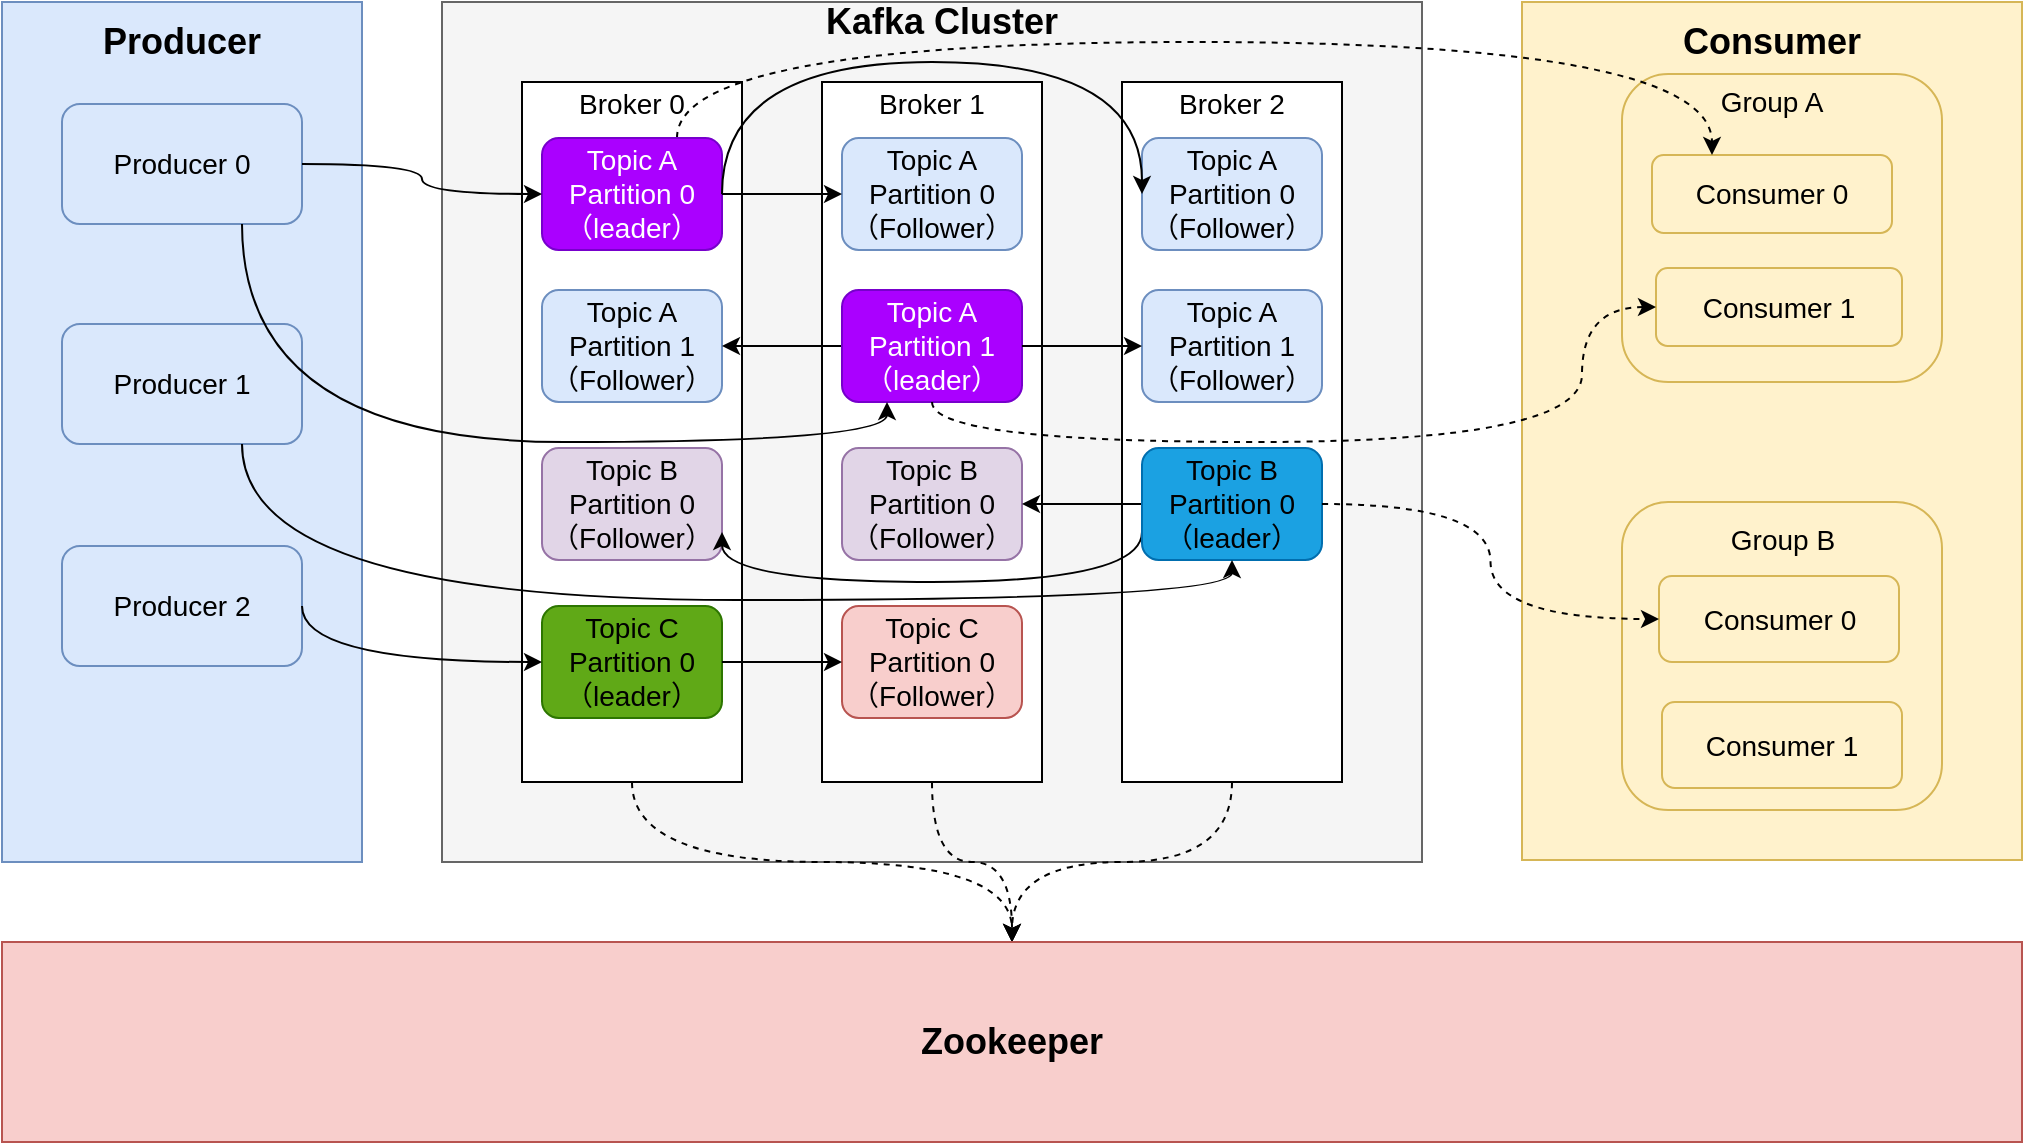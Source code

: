 <mxfile pages="1" version="11.2.9" type="github"><diagram id="MJuLWJjy4fnVhtMjruGv" name="Page-1"><mxGraphModel dx="1422" dy="723" grid="1" gridSize="10" guides="1" tooltips="1" connect="1" arrows="1" fold="1" page="1" pageScale="1" pageWidth="827" pageHeight="1169" math="0" shadow="0"><root><mxCell id="0"/><mxCell id="1" parent="0"/><mxCell id="6j2legpFIzO9h5dVgZwm-23" value="" style="rounded=0;whiteSpace=wrap;html=1;strokeWidth=1;fontSize=14;fillColor=#fff2cc;strokeColor=#d6b656;" vertex="1" parent="1"><mxGeometry x="760" y="460" width="250" height="429" as="geometry"/></mxCell><mxCell id="6j2legpFIzO9h5dVgZwm-74" value="" style="rounded=1;whiteSpace=wrap;html=1;strokeWidth=1;fontSize=14;fillColor=#fff2cc;strokeColor=#d6b656;" vertex="1" parent="1"><mxGeometry x="810" y="496" width="160" height="154" as="geometry"/></mxCell><mxCell id="6j2legpFIzO9h5dVgZwm-22" value="" style="rounded=0;whiteSpace=wrap;html=1;strokeWidth=1;fontSize=14;fillColor=#dae8fc;strokeColor=#6c8ebf;" vertex="1" parent="1"><mxGeometry y="460" width="180" height="430" as="geometry"/></mxCell><mxCell id="6j2legpFIzO9h5dVgZwm-25" value="Producer 0" style="rounded=1;whiteSpace=wrap;html=1;fillColor=#dae8fc;strokeColor=#6c8ebf;fontSize=14;direction=east;" vertex="1" parent="1"><mxGeometry x="30" y="511" width="120" height="60" as="geometry"/></mxCell><mxCell id="6j2legpFIzO9h5dVgZwm-26" value="Producer 1" style="rounded=1;whiteSpace=wrap;html=1;fillColor=#dae8fc;strokeColor=#6c8ebf;fontSize=14;" vertex="1" parent="1"><mxGeometry x="30" y="621" width="120" height="60" as="geometry"/></mxCell><mxCell id="6j2legpFIzO9h5dVgZwm-27" value="Producer 2" style="rounded=1;whiteSpace=wrap;html=1;fillColor=#dae8fc;strokeColor=#6c8ebf;fontSize=14;" vertex="1" parent="1"><mxGeometry x="30" y="732" width="120" height="60" as="geometry"/></mxCell><mxCell id="6j2legpFIzO9h5dVgZwm-28" value="Consumer 0" style="rounded=1;whiteSpace=wrap;html=1;fillColor=#fff2cc;strokeColor=#d6b656;fontSize=14;" vertex="1" parent="1"><mxGeometry x="825" y="536.5" width="120" height="39" as="geometry"/></mxCell><mxCell id="6j2legpFIzO9h5dVgZwm-29" value="Consumer 1" style="rounded=1;whiteSpace=wrap;html=1;fillColor=#fff2cc;strokeColor=#d6b656;fontSize=14;" vertex="1" parent="1"><mxGeometry x="827" y="593" width="123" height="39" as="geometry"/></mxCell><mxCell id="6j2legpFIzO9h5dVgZwm-31" value="" style="rounded=0;whiteSpace=wrap;html=1;strokeWidth=1;fontSize=14;fillColor=#f5f5f5;strokeColor=#666666;fontColor=#333333;" vertex="1" parent="1"><mxGeometry x="220" y="460" width="490" height="430" as="geometry"/></mxCell><mxCell id="6j2legpFIzO9h5dVgZwm-89" style="edgeStyle=orthogonalEdgeStyle;curved=1;orthogonalLoop=1;jettySize=auto;html=1;exitX=0.5;exitY=1;exitDx=0;exitDy=0;dashed=1;strokeColor=#000000;fontSize=14;fontColor=#000000;" edge="1" parent="1" source="6j2legpFIzO9h5dVgZwm-32" target="6j2legpFIzO9h5dVgZwm-85"><mxGeometry relative="1" as="geometry"/></mxCell><mxCell id="6j2legpFIzO9h5dVgZwm-32" value="" style="rounded=0;whiteSpace=wrap;html=1;strokeWidth=1;fontSize=14;" vertex="1" parent="1"><mxGeometry x="260" y="500" width="110" height="350" as="geometry"/></mxCell><mxCell id="6j2legpFIzO9h5dVgZwm-86" style="edgeStyle=orthogonalEdgeStyle;curved=1;orthogonalLoop=1;jettySize=auto;html=1;exitX=0.75;exitY=0;exitDx=0;exitDy=0;entryX=0.25;entryY=0;entryDx=0;entryDy=0;strokeColor=#000000;fontSize=14;fontColor=#000000;dashed=1;" edge="1" parent="1" source="6j2legpFIzO9h5dVgZwm-35" target="6j2legpFIzO9h5dVgZwm-28"><mxGeometry relative="1" as="geometry"><Array as="points"><mxPoint x="338" y="480"/><mxPoint x="855" y="480"/></Array></mxGeometry></mxCell><mxCell id="6j2legpFIzO9h5dVgZwm-35" value="Topic A&lt;br&gt;Partition 0&lt;br&gt;（leader）" style="rounded=1;whiteSpace=wrap;html=1;strokeWidth=1;fontSize=14;fillColor=#aa00ff;strokeColor=#7700CC;fontColor=#ffffff;" vertex="1" parent="1"><mxGeometry x="270" y="528" width="90" height="56" as="geometry"/></mxCell><mxCell id="6j2legpFIzO9h5dVgZwm-36" value="&lt;span style=&quot;white-space: normal&quot;&gt;Topic A&lt;/span&gt;&lt;br style=&quot;white-space: normal&quot;&gt;&lt;span style=&quot;white-space: normal&quot;&gt;Partition 1&lt;/span&gt;&lt;br style=&quot;white-space: normal&quot;&gt;&lt;span style=&quot;white-space: normal&quot;&gt;（Follower）&lt;/span&gt;" style="rounded=1;whiteSpace=wrap;html=1;strokeWidth=1;fontSize=14;fillColor=#dae8fc;strokeColor=#6c8ebf;" vertex="1" parent="1"><mxGeometry x="270" y="604" width="90" height="56" as="geometry"/></mxCell><mxCell id="6j2legpFIzO9h5dVgZwm-37" value="Topic B&lt;br&gt;Partition 0&lt;br&gt;（Follower）" style="rounded=1;whiteSpace=wrap;html=1;strokeWidth=1;fontSize=14;fillColor=#e1d5e7;strokeColor=#9673a6;" vertex="1" parent="1"><mxGeometry x="270" y="683" width="90" height="56" as="geometry"/></mxCell><mxCell id="6j2legpFIzO9h5dVgZwm-39" style="edgeStyle=orthogonalEdgeStyle;rounded=0;orthogonalLoop=1;jettySize=auto;html=1;exitX=0.5;exitY=1;exitDx=0;exitDy=0;fontSize=14;" edge="1" parent="1" source="6j2legpFIzO9h5dVgZwm-37" target="6j2legpFIzO9h5dVgZwm-37"><mxGeometry relative="1" as="geometry"/></mxCell><mxCell id="6j2legpFIzO9h5dVgZwm-40" value="&lt;span style=&quot;white-space: normal ; color: rgb(0 , 0 , 0)&quot;&gt;Topic C&lt;/span&gt;&lt;br style=&quot;white-space: normal ; color: rgb(0 , 0 , 0)&quot;&gt;&lt;span style=&quot;white-space: normal ; color: rgb(0 , 0 , 0)&quot;&gt;Partition 0&lt;/span&gt;&lt;br style=&quot;white-space: normal ; color: rgb(0 , 0 , 0)&quot;&gt;&lt;span style=&quot;white-space: normal ; color: rgb(0 , 0 , 0)&quot;&gt;（leader）&lt;/span&gt;" style="rounded=1;whiteSpace=wrap;html=1;strokeWidth=1;fontSize=14;fillColor=#60a917;strokeColor=#2D7600;fontColor=#ffffff;" vertex="1" parent="1"><mxGeometry x="270" y="762" width="90" height="56" as="geometry"/></mxCell><mxCell id="6j2legpFIzO9h5dVgZwm-90" style="edgeStyle=orthogonalEdgeStyle;curved=1;orthogonalLoop=1;jettySize=auto;html=1;exitX=0.5;exitY=1;exitDx=0;exitDy=0;dashed=1;strokeColor=#000000;fontSize=14;fontColor=#000000;" edge="1" parent="1" source="6j2legpFIzO9h5dVgZwm-41" target="6j2legpFIzO9h5dVgZwm-85"><mxGeometry relative="1" as="geometry"/></mxCell><mxCell id="6j2legpFIzO9h5dVgZwm-41" value="" style="rounded=0;whiteSpace=wrap;html=1;strokeWidth=1;fontSize=14;" vertex="1" parent="1"><mxGeometry x="410" y="500" width="110" height="350" as="geometry"/></mxCell><mxCell id="6j2legpFIzO9h5dVgZwm-42" value="Topic A&lt;br&gt;Partition 0&lt;br&gt;（Follower）" style="rounded=1;whiteSpace=wrap;html=1;strokeWidth=1;fontSize=14;fillColor=#dae8fc;strokeColor=#6c8ebf;" vertex="1" parent="1"><mxGeometry x="420" y="528" width="90" height="56" as="geometry"/></mxCell><mxCell id="6j2legpFIzO9h5dVgZwm-67" style="edgeStyle=orthogonalEdgeStyle;curved=1;orthogonalLoop=1;jettySize=auto;html=1;exitX=0;exitY=0.5;exitDx=0;exitDy=0;entryX=1;entryY=0.5;entryDx=0;entryDy=0;strokeColor=#000000;fontSize=14;fontColor=#FFFFFF;" edge="1" parent="1" source="6j2legpFIzO9h5dVgZwm-43" target="6j2legpFIzO9h5dVgZwm-36"><mxGeometry relative="1" as="geometry"/></mxCell><mxCell id="6j2legpFIzO9h5dVgZwm-43" value="&lt;span style=&quot;white-space: normal;&quot;&gt;Topic A&lt;/span&gt;&lt;br style=&quot;white-space: normal;&quot;&gt;&lt;span style=&quot;white-space: normal;&quot;&gt;Partition 1&lt;/span&gt;&lt;br style=&quot;white-space: normal;&quot;&gt;&lt;span style=&quot;white-space: normal;&quot;&gt;（leader）&lt;/span&gt;" style="rounded=1;whiteSpace=wrap;html=1;strokeWidth=1;fontSize=14;fillColor=#aa00ff;strokeColor=#7700CC;fontColor=#FFFFFF;" vertex="1" parent="1"><mxGeometry x="420" y="604" width="90" height="56" as="geometry"/></mxCell><mxCell id="6j2legpFIzO9h5dVgZwm-44" value="&lt;span style=&quot;white-space: normal&quot;&gt;Topic B&lt;/span&gt;&lt;br style=&quot;white-space: normal&quot;&gt;&lt;span style=&quot;white-space: normal&quot;&gt;Partition 0&lt;/span&gt;&lt;br style=&quot;white-space: normal&quot;&gt;&lt;span style=&quot;white-space: normal&quot;&gt;（Follower）&lt;/span&gt;" style="rounded=1;whiteSpace=wrap;html=1;strokeWidth=1;fontSize=14;fillColor=#e1d5e7;strokeColor=#9673a6;" vertex="1" parent="1"><mxGeometry x="420" y="683" width="90" height="56" as="geometry"/></mxCell><mxCell id="6j2legpFIzO9h5dVgZwm-45" value="&lt;span style=&quot;white-space: normal&quot;&gt;Topic C&lt;/span&gt;&lt;br style=&quot;white-space: normal&quot;&gt;&lt;span style=&quot;white-space: normal&quot;&gt;Partition 0&lt;/span&gt;&lt;br style=&quot;white-space: normal&quot;&gt;&lt;span style=&quot;white-space: normal&quot;&gt;（Follower）&lt;/span&gt;" style="rounded=1;whiteSpace=wrap;html=1;strokeWidth=1;fontSize=14;fillColor=#f8cecc;strokeColor=#b85450;" vertex="1" parent="1"><mxGeometry x="420" y="762" width="90" height="56" as="geometry"/></mxCell><mxCell id="6j2legpFIzO9h5dVgZwm-91" style="edgeStyle=orthogonalEdgeStyle;curved=1;orthogonalLoop=1;jettySize=auto;html=1;exitX=0.5;exitY=1;exitDx=0;exitDy=0;dashed=1;strokeColor=#000000;fontSize=14;fontColor=#000000;" edge="1" parent="1" source="6j2legpFIzO9h5dVgZwm-46" target="6j2legpFIzO9h5dVgZwm-85"><mxGeometry relative="1" as="geometry"/></mxCell><mxCell id="6j2legpFIzO9h5dVgZwm-46" value="" style="rounded=0;whiteSpace=wrap;html=1;strokeWidth=1;fontSize=14;" vertex="1" parent="1"><mxGeometry x="560" y="500" width="110" height="350" as="geometry"/></mxCell><mxCell id="6j2legpFIzO9h5dVgZwm-47" value="&lt;span style=&quot;white-space: normal&quot;&gt;Topic A&lt;/span&gt;&lt;br style=&quot;white-space: normal&quot;&gt;&lt;span style=&quot;white-space: normal&quot;&gt;Partition 0&lt;/span&gt;&lt;br style=&quot;white-space: normal&quot;&gt;&lt;span style=&quot;white-space: normal&quot;&gt;（Follower）&lt;/span&gt;" style="rounded=1;whiteSpace=wrap;html=1;strokeWidth=1;fontSize=14;fillColor=#dae8fc;strokeColor=#6c8ebf;" vertex="1" parent="1"><mxGeometry x="570" y="528" width="90" height="56" as="geometry"/></mxCell><mxCell id="6j2legpFIzO9h5dVgZwm-48" value="&lt;span style=&quot;white-space: normal&quot;&gt;Topic A&lt;/span&gt;&lt;br style=&quot;white-space: normal&quot;&gt;&lt;span style=&quot;white-space: normal&quot;&gt;Partition 1&lt;/span&gt;&lt;br style=&quot;white-space: normal&quot;&gt;&lt;span style=&quot;white-space: normal&quot;&gt;（Follower）&lt;/span&gt;" style="rounded=1;whiteSpace=wrap;html=1;strokeWidth=1;fontSize=14;fillColor=#dae8fc;strokeColor=#6c8ebf;" vertex="1" parent="1"><mxGeometry x="570" y="604" width="90" height="56" as="geometry"/></mxCell><mxCell id="6j2legpFIzO9h5dVgZwm-70" style="edgeStyle=orthogonalEdgeStyle;curved=1;orthogonalLoop=1;jettySize=auto;html=1;exitX=0;exitY=0.5;exitDx=0;exitDy=0;strokeColor=#000000;fontSize=14;fontColor=#FFFFFF;" edge="1" parent="1" source="6j2legpFIzO9h5dVgZwm-49" target="6j2legpFIzO9h5dVgZwm-44"><mxGeometry relative="1" as="geometry"/></mxCell><mxCell id="6j2legpFIzO9h5dVgZwm-71" style="edgeStyle=orthogonalEdgeStyle;curved=1;orthogonalLoop=1;jettySize=auto;html=1;exitX=0;exitY=0.75;exitDx=0;exitDy=0;entryX=1;entryY=0.75;entryDx=0;entryDy=0;strokeColor=#000000;fontSize=14;fontColor=#FFFFFF;" edge="1" parent="1" source="6j2legpFIzO9h5dVgZwm-49" target="6j2legpFIzO9h5dVgZwm-37"><mxGeometry relative="1" as="geometry"><Array as="points"><mxPoint x="570" y="750"/><mxPoint x="360" y="750"/></Array></mxGeometry></mxCell><mxCell id="6j2legpFIzO9h5dVgZwm-49" value="&lt;span style=&quot;white-space: normal ; color: rgb(0 , 0 , 0)&quot;&gt;Topic B&lt;/span&gt;&lt;br style=&quot;white-space: normal ; color: rgb(0 , 0 , 0)&quot;&gt;&lt;span style=&quot;white-space: normal ; color: rgb(0 , 0 , 0)&quot;&gt;Partition 0&lt;/span&gt;&lt;br style=&quot;white-space: normal ; color: rgb(0 , 0 , 0)&quot;&gt;&lt;span style=&quot;white-space: normal ; color: rgb(0 , 0 , 0)&quot;&gt;（leader）&lt;/span&gt;" style="rounded=1;whiteSpace=wrap;html=1;strokeWidth=1;fontSize=14;fillColor=#1ba1e2;strokeColor=#006EAF;fontColor=#ffffff;" vertex="1" parent="1"><mxGeometry x="570" y="683" width="90" height="56" as="geometry"/></mxCell><mxCell id="6j2legpFIzO9h5dVgZwm-53" value="Broker 0" style="text;html=1;strokeColor=none;fillColor=none;align=center;verticalAlign=middle;whiteSpace=wrap;rounded=0;fontSize=14;" vertex="1" parent="1"><mxGeometry x="285" y="501" width="60" height="20" as="geometry"/></mxCell><mxCell id="6j2legpFIzO9h5dVgZwm-54" value="Broker 1" style="text;html=1;strokeColor=none;fillColor=none;align=center;verticalAlign=middle;whiteSpace=wrap;rounded=0;fontSize=14;" vertex="1" parent="1"><mxGeometry x="435" y="501" width="60" height="20" as="geometry"/></mxCell><mxCell id="6j2legpFIzO9h5dVgZwm-55" value="Broker 2" style="text;html=1;strokeColor=none;fillColor=none;align=center;verticalAlign=middle;whiteSpace=wrap;rounded=0;fontSize=14;" vertex="1" parent="1"><mxGeometry x="585" y="501" width="60" height="20" as="geometry"/></mxCell><mxCell id="6j2legpFIzO9h5dVgZwm-60" value="" style="endArrow=classic;html=1;strokeColor=#000000;fontSize=14;fontColor=#FFFFFF;curved=1;exitX=1;exitY=0.5;exitDx=0;exitDy=0;entryX=0;entryY=0.5;entryDx=0;entryDy=0;edgeStyle=orthogonalEdgeStyle;" edge="1" parent="1" source="6j2legpFIzO9h5dVgZwm-35" target="6j2legpFIzO9h5dVgZwm-47"><mxGeometry width="50" height="50" relative="1" as="geometry"><mxPoint x="260" y="460" as="sourcePoint"/><mxPoint x="310" y="410" as="targetPoint"/><Array as="points"><mxPoint x="360" y="490"/><mxPoint x="570" y="490"/></Array></mxGeometry></mxCell><mxCell id="6j2legpFIzO9h5dVgZwm-62" style="edgeStyle=orthogonalEdgeStyle;curved=1;orthogonalLoop=1;jettySize=auto;html=1;exitX=1;exitY=0.5;exitDx=0;exitDy=0;entryX=0;entryY=0.5;entryDx=0;entryDy=0;strokeColor=#000000;fontSize=14;fontColor=#FFFFFF;" edge="1" parent="1" source="6j2legpFIzO9h5dVgZwm-35" target="6j2legpFIzO9h5dVgZwm-42"><mxGeometry relative="1" as="geometry"/></mxCell><mxCell id="6j2legpFIzO9h5dVgZwm-63" style="edgeStyle=orthogonalEdgeStyle;curved=1;orthogonalLoop=1;jettySize=auto;html=1;exitX=1;exitY=0.5;exitDx=0;exitDy=0;entryX=0;entryY=0.5;entryDx=0;entryDy=0;strokeColor=#000000;fontSize=14;fontColor=#FFFFFF;" edge="1" parent="1" source="6j2legpFIzO9h5dVgZwm-25" target="6j2legpFIzO9h5dVgZwm-35"><mxGeometry relative="1" as="geometry"/></mxCell><mxCell id="6j2legpFIzO9h5dVgZwm-69" style="edgeStyle=orthogonalEdgeStyle;curved=1;orthogonalLoop=1;jettySize=auto;html=1;exitX=0.5;exitY=1;exitDx=0;exitDy=0;entryX=0;entryY=0.5;entryDx=0;entryDy=0;strokeColor=#000000;fontSize=14;fontColor=#FFFFFF;dashed=1;" edge="1" parent="1" source="6j2legpFIzO9h5dVgZwm-43" target="6j2legpFIzO9h5dVgZwm-29"><mxGeometry relative="1" as="geometry"><Array as="points"><mxPoint x="465" y="680"/><mxPoint x="790" y="680"/></Array></mxGeometry></mxCell><mxCell id="6j2legpFIzO9h5dVgZwm-68" style="edgeStyle=orthogonalEdgeStyle;curved=1;orthogonalLoop=1;jettySize=auto;html=1;exitX=1;exitY=0.5;exitDx=0;exitDy=0;entryX=0;entryY=0.5;entryDx=0;entryDy=0;strokeColor=#000000;fontSize=14;fontColor=#FFFFFF;" edge="1" parent="1" source="6j2legpFIzO9h5dVgZwm-43" target="6j2legpFIzO9h5dVgZwm-48"><mxGeometry relative="1" as="geometry"/></mxCell><mxCell id="6j2legpFIzO9h5dVgZwm-73" style="edgeStyle=orthogonalEdgeStyle;curved=1;orthogonalLoop=1;jettySize=auto;html=1;exitX=0.75;exitY=1;exitDx=0;exitDy=0;entryX=0.5;entryY=1;entryDx=0;entryDy=0;strokeColor=#000000;fontSize=14;fontColor=#FFFFFF;" edge="1" parent="1" source="6j2legpFIzO9h5dVgZwm-26" target="6j2legpFIzO9h5dVgZwm-49"><mxGeometry relative="1" as="geometry"/></mxCell><mxCell id="6j2legpFIzO9h5dVgZwm-75" value="" style="rounded=1;whiteSpace=wrap;html=1;strokeWidth=1;fontSize=14;fillColor=#fff2cc;strokeColor=#d6b656;" vertex="1" parent="1"><mxGeometry x="810" y="710" width="160" height="154" as="geometry"/></mxCell><mxCell id="6j2legpFIzO9h5dVgZwm-30" value="Consumer 0" style="rounded=1;whiteSpace=wrap;html=1;fillColor=#fff2cc;strokeColor=#d6b656;fontSize=14;" vertex="1" parent="1"><mxGeometry x="828.5" y="747" width="120" height="43" as="geometry"/></mxCell><mxCell id="6j2legpFIzO9h5dVgZwm-72" style="edgeStyle=orthogonalEdgeStyle;curved=1;orthogonalLoop=1;jettySize=auto;html=1;exitX=1;exitY=0.5;exitDx=0;exitDy=0;entryX=0;entryY=0.5;entryDx=0;entryDy=0;strokeColor=#000000;fontSize=14;fontColor=#FFFFFF;dashed=1;" edge="1" parent="1" source="6j2legpFIzO9h5dVgZwm-49" target="6j2legpFIzO9h5dVgZwm-30"><mxGeometry relative="1" as="geometry"/></mxCell><mxCell id="6j2legpFIzO9h5dVgZwm-76" value="Consumer 1" style="rounded=1;whiteSpace=wrap;html=1;fillColor=#fff2cc;strokeColor=#d6b656;fontSize=14;" vertex="1" parent="1"><mxGeometry x="830" y="810" width="120" height="43" as="geometry"/></mxCell><mxCell id="6j2legpFIzO9h5dVgZwm-79" value="Producer" style="text;html=1;strokeColor=none;fillColor=none;align=center;verticalAlign=middle;whiteSpace=wrap;rounded=0;fontSize=18;fontColor=#000000;fontStyle=1" vertex="1" parent="1"><mxGeometry x="70" y="470" width="40" height="20" as="geometry"/></mxCell><mxCell id="6j2legpFIzO9h5dVgZwm-82" style="edgeStyle=orthogonalEdgeStyle;curved=1;orthogonalLoop=1;jettySize=auto;html=1;exitX=1;exitY=0.5;exitDx=0;exitDy=0;entryX=0;entryY=0.5;entryDx=0;entryDy=0;strokeColor=#000000;fontSize=14;fontColor=#000000;" edge="1" parent="1" source="6j2legpFIzO9h5dVgZwm-27" target="6j2legpFIzO9h5dVgZwm-40"><mxGeometry relative="1" as="geometry"><Array as="points"><mxPoint x="150" y="790"/></Array></mxGeometry></mxCell><mxCell id="6j2legpFIzO9h5dVgZwm-83" value="Consumer" style="text;html=1;strokeColor=none;fillColor=none;align=center;verticalAlign=middle;whiteSpace=wrap;rounded=0;fontSize=18;fontColor=#000000;fontStyle=1" vertex="1" parent="1"><mxGeometry x="865" y="470" width="40" height="20" as="geometry"/></mxCell><mxCell id="6j2legpFIzO9h5dVgZwm-84" value="Kafka Cluster" style="text;html=1;strokeColor=none;fillColor=none;align=center;verticalAlign=middle;whiteSpace=wrap;rounded=0;fontSize=18;fontColor=#000000;fontStyle=1" vertex="1" parent="1"><mxGeometry x="410" y="460" width="120" height="20" as="geometry"/></mxCell><mxCell id="6j2legpFIzO9h5dVgZwm-85" value="Zookeeper" style="rounded=0;whiteSpace=wrap;html=1;strokeWidth=1;fontSize=18;fontStyle=1;fillColor=#f8cecc;strokeColor=#b85450;" vertex="1" parent="1"><mxGeometry y="930" width="1010" height="100" as="geometry"/></mxCell><mxCell id="6j2legpFIzO9h5dVgZwm-87" value="Group A" style="text;html=1;strokeColor=none;fillColor=none;align=center;verticalAlign=middle;whiteSpace=wrap;rounded=0;fontSize=14;fontColor=#000000;" vertex="1" parent="1"><mxGeometry x="855" y="500" width="60" height="20" as="geometry"/></mxCell><mxCell id="6j2legpFIzO9h5dVgZwm-88" value="Group B" style="text;html=1;strokeColor=none;fillColor=none;align=center;verticalAlign=middle;whiteSpace=wrap;rounded=0;fontSize=14;fontColor=#000000;" vertex="1" parent="1"><mxGeometry x="857.5" y="719" width="65" height="20" as="geometry"/></mxCell><mxCell id="6j2legpFIzO9h5dVgZwm-92" style="edgeStyle=orthogonalEdgeStyle;curved=1;orthogonalLoop=1;jettySize=auto;html=1;exitX=1;exitY=0.5;exitDx=0;exitDy=0;strokeColor=#000000;fontSize=14;fontColor=#000000;" edge="1" parent="1" source="6j2legpFIzO9h5dVgZwm-40" target="6j2legpFIzO9h5dVgZwm-45"><mxGeometry relative="1" as="geometry"/></mxCell><mxCell id="6j2legpFIzO9h5dVgZwm-93" style="edgeStyle=orthogonalEdgeStyle;curved=1;orthogonalLoop=1;jettySize=auto;html=1;exitX=0.75;exitY=1;exitDx=0;exitDy=0;entryX=0.25;entryY=1;entryDx=0;entryDy=0;strokeColor=#000000;fontSize=18;fontColor=#000000;" edge="1" parent="1" source="6j2legpFIzO9h5dVgZwm-25" target="6j2legpFIzO9h5dVgZwm-43"><mxGeometry relative="1" as="geometry"/></mxCell></root></mxGraphModel></diagram></mxfile>